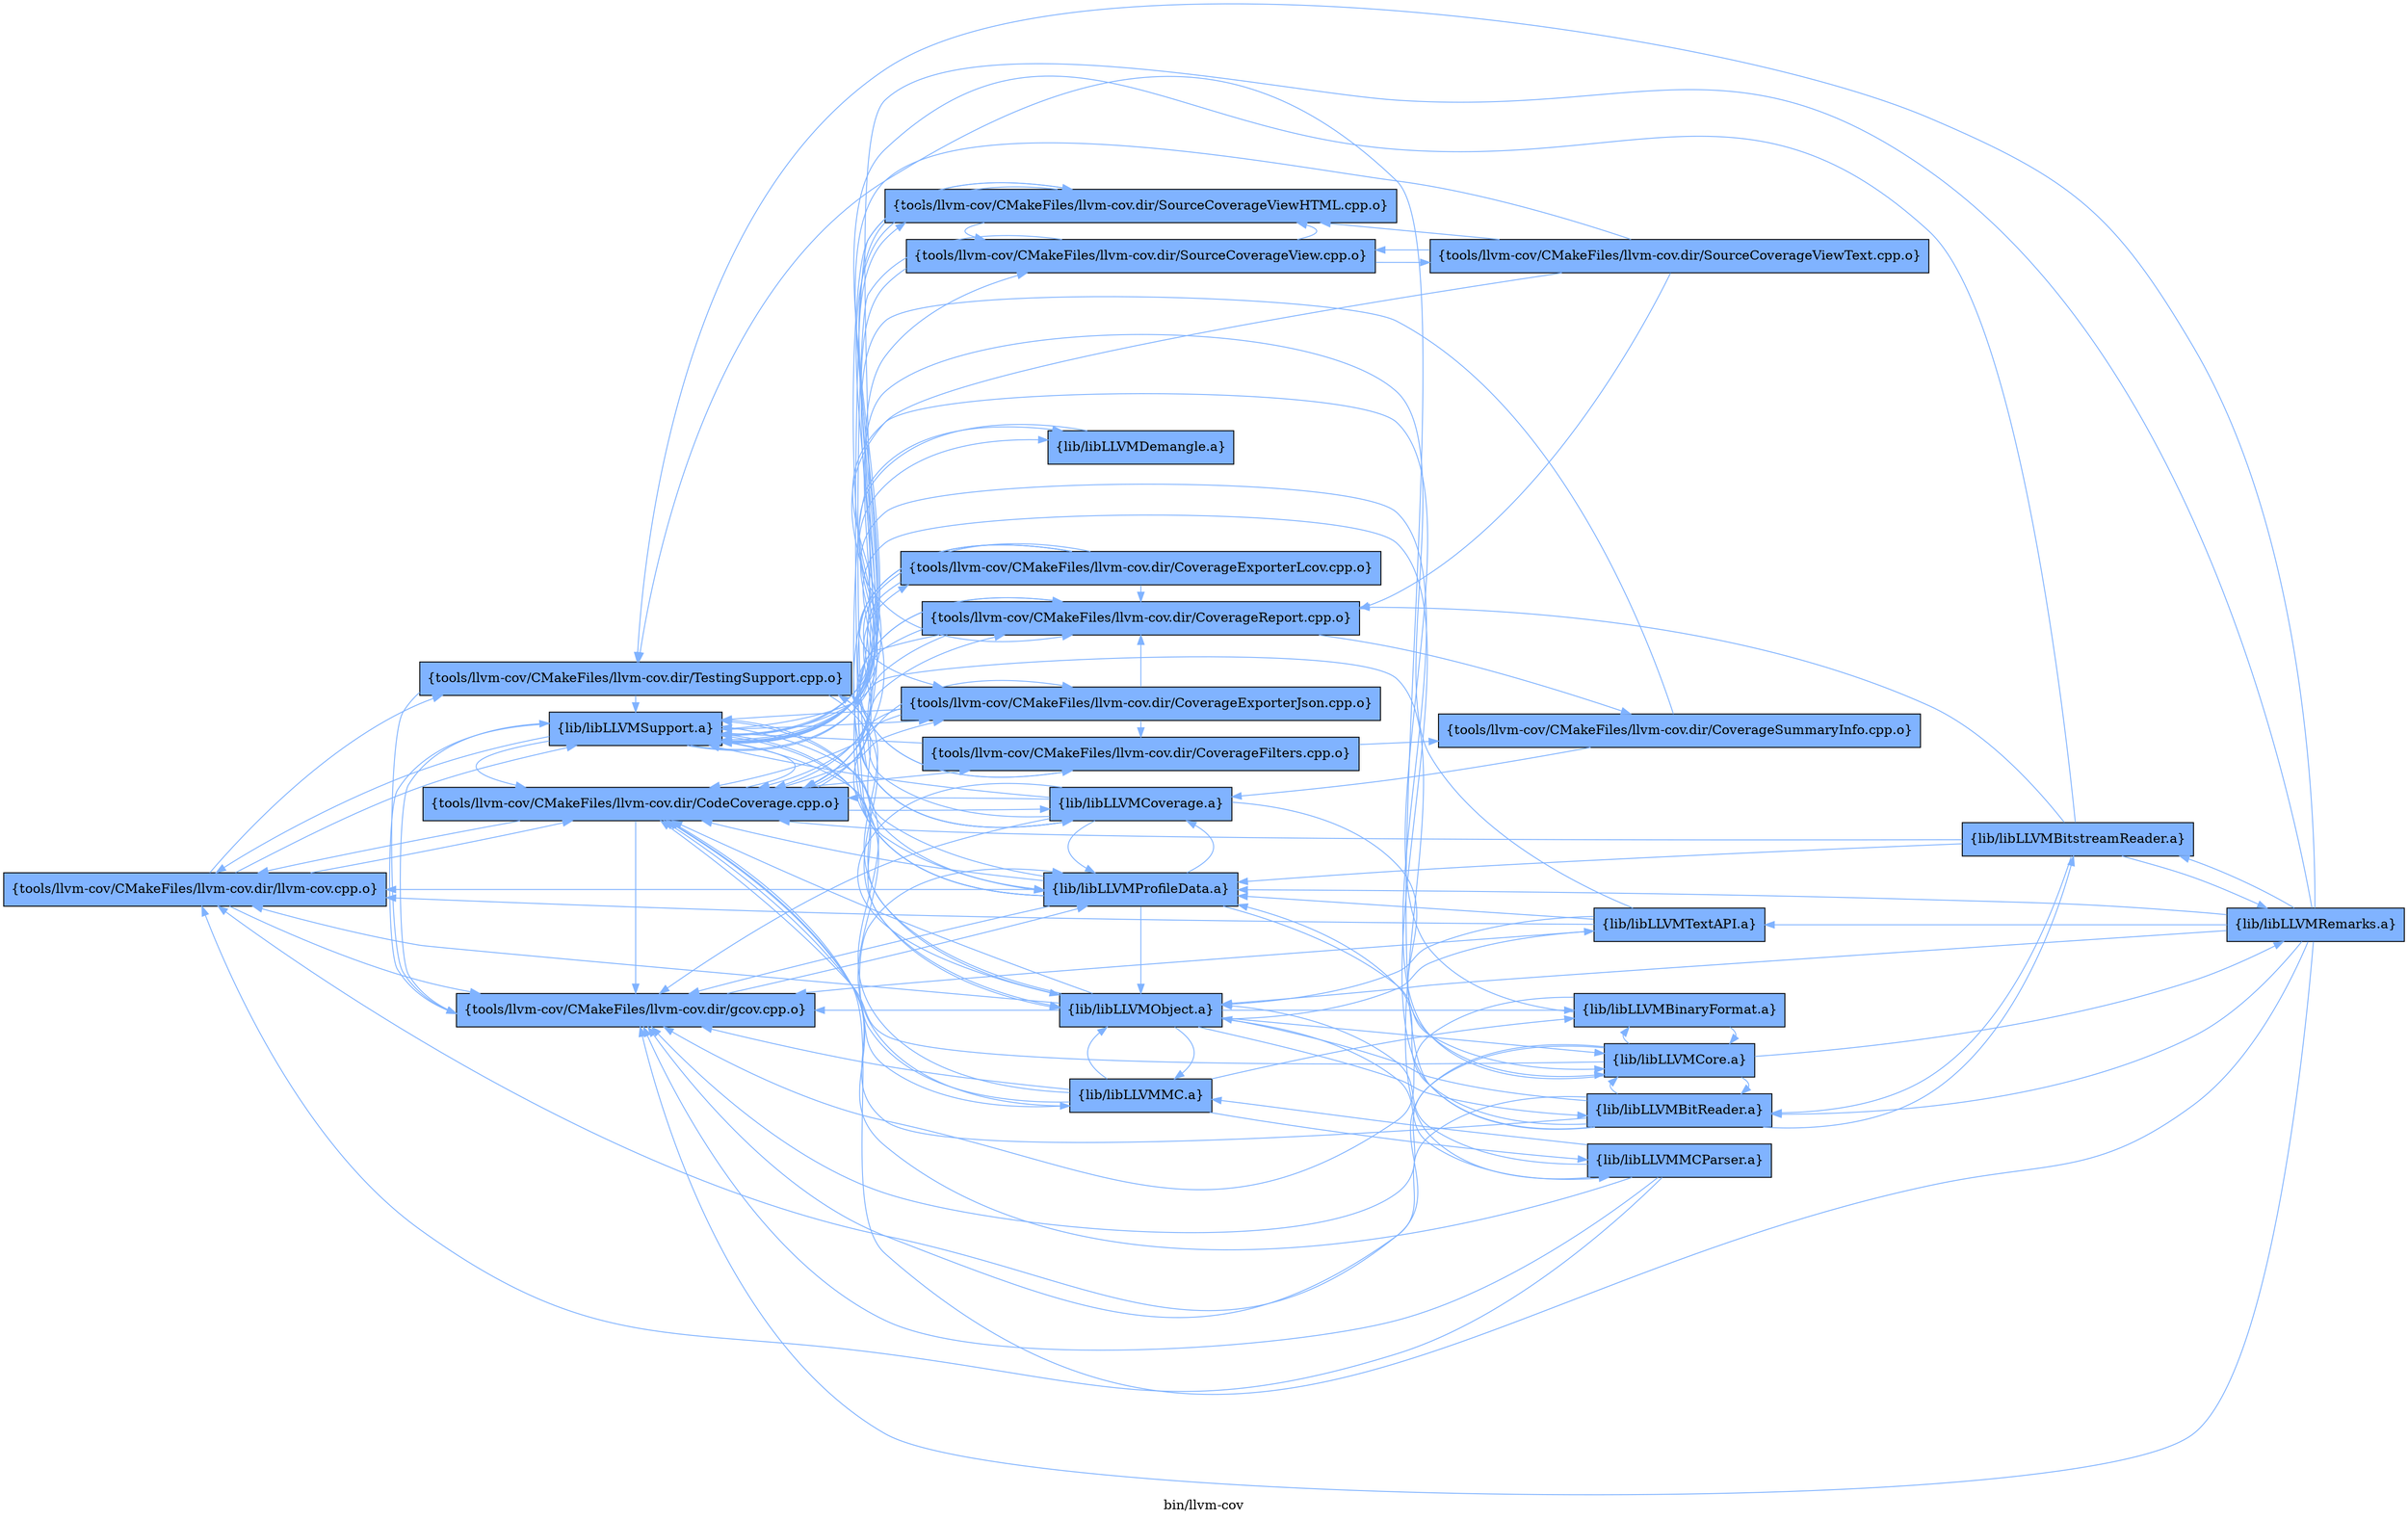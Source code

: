 digraph "bin/llvm-cov" {
	label="bin/llvm-cov";
	rankdir="LR"
	{ rank=same; Node0x55ca70a8e3e8;  }
	{ rank=same; Node0x55ca70a8eb68; Node0x55ca70a8c728; Node0x55ca70a8f108; Node0x55ca70a89f78;  }
	{ rank=same; Node0x55ca70a8bc38; Node0x55ca70a8ce58; Node0x55ca70a8d678; Node0x55ca70a8b418; Node0x55ca70a8bff8; Node0x55ca70a8de98; Node0x55ca70a8a978; Node0x55ca70a8ae78; Node0x55ca70a8f1a8; Node0x55ca70a8e208; Node0x55ca70a8cc78;  }
	{ rank=same; Node0x55ca70a8a478; Node0x55ca70a8c2c8; Node0x55ca70a8ee88; Node0x55ca70a8e2a8; Node0x55ca70a8c638; Node0x55ca70a8c188; Node0x55ca70a8d768;  }

	Node0x55ca70a8e3e8 [shape=record,shape=box,style=filled,fillcolor="0.600000,0.5,1",group=1,label="{tools/llvm-cov/CMakeFiles/llvm-cov.dir/llvm-cov.cpp.o}"];
	Node0x55ca70a8e3e8 -> Node0x55ca70a8eb68[color="0.600000 0.5 1"];
	Node0x55ca70a8e3e8 -> Node0x55ca70a8c728[color="0.600000 0.5 1"];
	Node0x55ca70a8e3e8 -> Node0x55ca70a8f108[color="0.600000 0.5 1"];
	Node0x55ca70a8e3e8 -> Node0x55ca70a89f78[color="0.600000 0.5 1"];
	Node0x55ca70a8eb68 [shape=record,shape=box,style=filled,fillcolor="0.600000,0.5,1",group=1,label="{tools/llvm-cov/CMakeFiles/llvm-cov.dir/gcov.cpp.o}"];
	Node0x55ca70a8eb68 -> Node0x55ca70a89f78[color="0.600000 0.5 1"];
	Node0x55ca70a8eb68 -> Node0x55ca70a8bc38[color="0.600000 0.5 1"];
	Node0x55ca70a8c728 [shape=record,shape=box,style=filled,fillcolor="0.600000,0.5,1",group=1,label="{tools/llvm-cov/CMakeFiles/llvm-cov.dir/CodeCoverage.cpp.o}"];
	Node0x55ca70a8c728 -> Node0x55ca70a8e3e8[color="0.600000 0.5 1"];
	Node0x55ca70a8c728 -> Node0x55ca70a8eb68[color="0.600000 0.5 1"];
	Node0x55ca70a8c728 -> Node0x55ca70a8ce58[color="0.600000 0.5 1"];
	Node0x55ca70a8c728 -> Node0x55ca70a8d678[color="0.600000 0.5 1"];
	Node0x55ca70a8c728 -> Node0x55ca70a8b418[color="0.600000 0.5 1"];
	Node0x55ca70a8c728 -> Node0x55ca70a8bff8[color="0.600000 0.5 1"];
	Node0x55ca70a8c728 -> Node0x55ca70a8de98[color="0.600000 0.5 1"];
	Node0x55ca70a8c728 -> Node0x55ca70a89f78[color="0.600000 0.5 1"];
	Node0x55ca70a8c728 -> Node0x55ca70a8a978[color="0.600000 0.5 1"];
	Node0x55ca70a8f108 [shape=record,shape=box,style=filled,fillcolor="0.600000,0.5,1",group=1,label="{tools/llvm-cov/CMakeFiles/llvm-cov.dir/TestingSupport.cpp.o}"];
	Node0x55ca70a8f108 -> Node0x55ca70a8eb68[color="0.600000 0.5 1"];
	Node0x55ca70a8f108 -> Node0x55ca70a89f78[color="0.600000 0.5 1"];
	Node0x55ca70a8f108 -> Node0x55ca70a8ae78[color="0.600000 0.5 1"];
	Node0x55ca70a8f108 -> Node0x55ca70a8bc38[color="0.600000 0.5 1"];
	Node0x55ca70a89f78 [shape=record,shape=box,style=filled,fillcolor="0.600000,0.5,1",group=1,label="{lib/libLLVMSupport.a}"];
	Node0x55ca70a89f78 -> Node0x55ca70a8e3e8[color="0.600000 0.5 1"];
	Node0x55ca70a89f78 -> Node0x55ca70a8eb68[color="0.600000 0.5 1"];
	Node0x55ca70a89f78 -> Node0x55ca70a8c728[color="0.600000 0.5 1"];
	Node0x55ca70a89f78 -> Node0x55ca70a8ce58[color="0.600000 0.5 1"];
	Node0x55ca70a89f78 -> Node0x55ca70a8ae78[color="0.600000 0.5 1"];
	Node0x55ca70a89f78 -> Node0x55ca70a8f1a8[color="0.600000 0.5 1"];
	Node0x55ca70a89f78 -> Node0x55ca70a8e208[color="0.600000 0.5 1"];
	Node0x55ca70a89f78 -> Node0x55ca70a8bc38[color="0.600000 0.5 1"];
	Node0x55ca70a89f78 -> Node0x55ca70a8cc78[color="0.600000 0.5 1"];
	Node0x55ca70a8bc38 [shape=record,shape=box,style=filled,fillcolor="0.600000,0.5,1",group=1,label="{lib/libLLVMProfileData.a}"];
	Node0x55ca70a8bc38 -> Node0x55ca70a8eb68[color="0.600000 0.5 1"];
	Node0x55ca70a8bc38 -> Node0x55ca70a8ce58[color="0.600000 0.5 1"];
	Node0x55ca70a8bc38 -> Node0x55ca70a8bff8[color="0.600000 0.5 1"];
	Node0x55ca70a8bc38 -> Node0x55ca70a89f78[color="0.600000 0.5 1"];
	Node0x55ca70a8bc38 -> Node0x55ca70a8f1a8[color="0.600000 0.5 1"];
	Node0x55ca70a8bc38 -> Node0x55ca70a8c728[color="0.600000 0.5 1"];
	Node0x55ca70a8bc38 -> Node0x55ca70a8e208[color="0.600000 0.5 1"];
	Node0x55ca70a8bc38 -> Node0x55ca70a8a478[color="0.600000 0.5 1"];
	Node0x55ca70a8bc38 -> Node0x55ca70a8a978[color="0.600000 0.5 1"];
	Node0x55ca70a8bc38 -> Node0x55ca70a8e3e8[color="0.600000 0.5 1"];
	Node0x55ca70a8bc38 -> Node0x55ca70a8ae78[color="0.600000 0.5 1"];
	Node0x55ca70a8ce58 [shape=record,shape=box,style=filled,fillcolor="0.600000,0.5,1",group=1,label="{tools/llvm-cov/CMakeFiles/llvm-cov.dir/CoverageExporterJson.cpp.o}"];
	Node0x55ca70a8ce58 -> Node0x55ca70a8c728[color="0.600000 0.5 1"];
	Node0x55ca70a8ce58 -> Node0x55ca70a8b418[color="0.600000 0.5 1"];
	Node0x55ca70a8ce58 -> Node0x55ca70a8bff8[color="0.600000 0.5 1"];
	Node0x55ca70a8ce58 -> Node0x55ca70a89f78[color="0.600000 0.5 1"];
	Node0x55ca70a8ce58 -> Node0x55ca70a8a978[color="0.600000 0.5 1"];
	Node0x55ca70a8d678 [shape=record,shape=box,style=filled,fillcolor="0.600000,0.5,1",group=1,label="{tools/llvm-cov/CMakeFiles/llvm-cov.dir/CoverageExporterLcov.cpp.o}"];
	Node0x55ca70a8d678 -> Node0x55ca70a8c728[color="0.600000 0.5 1"];
	Node0x55ca70a8d678 -> Node0x55ca70a8ce58[color="0.600000 0.5 1"];
	Node0x55ca70a8d678 -> Node0x55ca70a8b418[color="0.600000 0.5 1"];
	Node0x55ca70a8d678 -> Node0x55ca70a8bff8[color="0.600000 0.5 1"];
	Node0x55ca70a8d678 -> Node0x55ca70a89f78[color="0.600000 0.5 1"];
	Node0x55ca70a8d678 -> Node0x55ca70a8a978[color="0.600000 0.5 1"];
	Node0x55ca70a8b418 [shape=record,shape=box,style=filled,fillcolor="0.600000,0.5,1",group=1,label="{tools/llvm-cov/CMakeFiles/llvm-cov.dir/CoverageFilters.cpp.o}"];
	Node0x55ca70a8b418 -> Node0x55ca70a8c2c8[color="0.600000 0.5 1"];
	Node0x55ca70a8b418 -> Node0x55ca70a89f78[color="0.600000 0.5 1"];
	Node0x55ca70a8bff8 [shape=record,shape=box,style=filled,fillcolor="0.600000,0.5,1",group=1,label="{tools/llvm-cov/CMakeFiles/llvm-cov.dir/CoverageReport.cpp.o}"];
	Node0x55ca70a8bff8 -> Node0x55ca70a8c728[color="0.600000 0.5 1"];
	Node0x55ca70a8bff8 -> Node0x55ca70a8b418[color="0.600000 0.5 1"];
	Node0x55ca70a8bff8 -> Node0x55ca70a8c2c8[color="0.600000 0.5 1"];
	Node0x55ca70a8bff8 -> Node0x55ca70a89f78[color="0.600000 0.5 1"];
	Node0x55ca70a8bff8 -> Node0x55ca70a8a978[color="0.600000 0.5 1"];
	Node0x55ca70a8de98 [shape=record,shape=box,style=filled,fillcolor="0.600000,0.5,1",group=1,label="{tools/llvm-cov/CMakeFiles/llvm-cov.dir/SourceCoverageView.cpp.o}"];
	Node0x55ca70a8de98 -> Node0x55ca70a8e208[color="0.600000 0.5 1"];
	Node0x55ca70a8de98 -> Node0x55ca70a8ee88[color="0.600000 0.5 1"];
	Node0x55ca70a8de98 -> Node0x55ca70a89f78[color="0.600000 0.5 1"];
	Node0x55ca70a8de98 -> Node0x55ca70a8a978[color="0.600000 0.5 1"];
	Node0x55ca70a8a978 [shape=record,shape=box,style=filled,fillcolor="0.600000,0.5,1",group=1,label="{lib/libLLVMCoverage.a}"];
	Node0x55ca70a8a978 -> Node0x55ca70a8eb68[color="0.600000 0.5 1"];
	Node0x55ca70a8a978 -> Node0x55ca70a8c728[color="0.600000 0.5 1"];
	Node0x55ca70a8a978 -> Node0x55ca70a89f78[color="0.600000 0.5 1"];
	Node0x55ca70a8a978 -> Node0x55ca70a8a478[color="0.600000 0.5 1"];
	Node0x55ca70a8a978 -> Node0x55ca70a8ae78[color="0.600000 0.5 1"];
	Node0x55ca70a8a978 -> Node0x55ca70a8bc38[color="0.600000 0.5 1"];
	Node0x55ca70a8a978 -> Node0x55ca70a8f108[color="0.600000 0.5 1"];
	Node0x55ca70a8c2c8 [shape=record,shape=box,style=filled,fillcolor="0.600000,0.5,1",group=1,label="{tools/llvm-cov/CMakeFiles/llvm-cov.dir/CoverageSummaryInfo.cpp.o}"];
	Node0x55ca70a8c2c8 -> Node0x55ca70a89f78[color="0.600000 0.5 1"];
	Node0x55ca70a8c2c8 -> Node0x55ca70a8a978[color="0.600000 0.5 1"];
	Node0x55ca70a8e208 [shape=record,shape=box,style=filled,fillcolor="0.600000,0.5,1",group=1,label="{tools/llvm-cov/CMakeFiles/llvm-cov.dir/SourceCoverageViewHTML.cpp.o}"];
	Node0x55ca70a8e208 -> Node0x55ca70a8c728[color="0.600000 0.5 1"];
	Node0x55ca70a8e208 -> Node0x55ca70a8bff8[color="0.600000 0.5 1"];
	Node0x55ca70a8e208 -> Node0x55ca70a8de98[color="0.600000 0.5 1"];
	Node0x55ca70a8e208 -> Node0x55ca70a89f78[color="0.600000 0.5 1"];
	Node0x55ca70a8ee88 [shape=record,shape=box,style=filled,fillcolor="0.600000,0.5,1",group=1,label="{tools/llvm-cov/CMakeFiles/llvm-cov.dir/SourceCoverageViewText.cpp.o}"];
	Node0x55ca70a8ee88 -> Node0x55ca70a8c728[color="0.600000 0.5 1"];
	Node0x55ca70a8ee88 -> Node0x55ca70a8bff8[color="0.600000 0.5 1"];
	Node0x55ca70a8ee88 -> Node0x55ca70a8de98[color="0.600000 0.5 1"];
	Node0x55ca70a8ee88 -> Node0x55ca70a8e208[color="0.600000 0.5 1"];
	Node0x55ca70a8ee88 -> Node0x55ca70a89f78[color="0.600000 0.5 1"];
	Node0x55ca70a8ae78 [shape=record,shape=box,style=filled,fillcolor="0.600000,0.5,1",group=1,label="{lib/libLLVMObject.a}"];
	Node0x55ca70a8ae78 -> Node0x55ca70a8eb68[color="0.600000 0.5 1"];
	Node0x55ca70a8ae78 -> Node0x55ca70a8f108[color="0.600000 0.5 1"];
	Node0x55ca70a8ae78 -> Node0x55ca70a89f78[color="0.600000 0.5 1"];
	Node0x55ca70a8ae78 -> Node0x55ca70a8e2a8[color="0.600000 0.5 1"];
	Node0x55ca70a8ae78 -> Node0x55ca70a8cc78[color="0.600000 0.5 1"];
	Node0x55ca70a8ae78 -> Node0x55ca70a8a478[color="0.600000 0.5 1"];
	Node0x55ca70a8ae78 -> Node0x55ca70a8c638[color="0.600000 0.5 1"];
	Node0x55ca70a8ae78 -> Node0x55ca70a8c188[color="0.600000 0.5 1"];
	Node0x55ca70a8ae78 -> Node0x55ca70a8e3e8[color="0.600000 0.5 1"];
	Node0x55ca70a8ae78 -> Node0x55ca70a8c728[color="0.600000 0.5 1"];
	Node0x55ca70a8ae78 -> Node0x55ca70a8d768[color="0.600000 0.5 1"];
	Node0x55ca70a8e2a8 [shape=record,shape=box,style=filled,fillcolor="0.600000,0.5,1",group=1,label="{lib/libLLVMBinaryFormat.a}"];
	Node0x55ca70a8e2a8 -> Node0x55ca70a8a478[color="0.600000 0.5 1"];
	Node0x55ca70a8e2a8 -> Node0x55ca70a8eb68[color="0.600000 0.5 1"];
	Node0x55ca70a8e2a8 -> Node0x55ca70a89f78[color="0.600000 0.5 1"];
	Node0x55ca70a8cc78 [shape=record,shape=box,style=filled,fillcolor="0.600000,0.5,1",group=1,label="{lib/libLLVMMC.a}"];
	Node0x55ca70a8cc78 -> Node0x55ca70a89f78[color="0.600000 0.5 1"];
	Node0x55ca70a8cc78 -> Node0x55ca70a8ae78[color="0.600000 0.5 1"];
	Node0x55ca70a8cc78 -> Node0x55ca70a8eb68[color="0.600000 0.5 1"];
	Node0x55ca70a8cc78 -> Node0x55ca70a8bc38[color="0.600000 0.5 1"];
	Node0x55ca70a8cc78 -> Node0x55ca70a8c188[color="0.600000 0.5 1"];
	Node0x55ca70a8cc78 -> Node0x55ca70a8e2a8[color="0.600000 0.5 1"];
	Node0x55ca70a8cc78 -> Node0x55ca70a8c728[color="0.600000 0.5 1"];
	Node0x55ca70a8a478 [shape=record,shape=box,style=filled,fillcolor="0.600000,0.5,1",group=1,label="{lib/libLLVMCore.a}"];
	Node0x55ca70a8a478 -> Node0x55ca70a89f78[color="0.600000 0.5 1"];
	Node0x55ca70a8a478 -> Node0x55ca70a8c728[color="0.600000 0.5 1"];
	Node0x55ca70a8a478 -> Node0x55ca70a8eb68[color="0.600000 0.5 1"];
	Node0x55ca70a8a478 -> Node0x55ca70a8dd08[color="0.600000 0.5 1"];
	Node0x55ca70a8a478 -> Node0x55ca70a8e3e8[color="0.600000 0.5 1"];
	Node0x55ca70a8a478 -> Node0x55ca70a8e2a8[color="0.600000 0.5 1"];
	Node0x55ca70a8a478 -> Node0x55ca70a8c638[color="0.600000 0.5 1"];
	Node0x55ca70a8c638 [shape=record,shape=box,style=filled,fillcolor="0.600000,0.5,1",group=1,label="{lib/libLLVMBitReader.a}"];
	Node0x55ca70a8c638 -> Node0x55ca70a8eb68[color="0.600000 0.5 1"];
	Node0x55ca70a8c638 -> Node0x55ca70a8f108[color="0.600000 0.5 1"];
	Node0x55ca70a8c638 -> Node0x55ca70a89f78[color="0.600000 0.5 1"];
	Node0x55ca70a8c638 -> Node0x55ca70a8ae78[color="0.600000 0.5 1"];
	Node0x55ca70a8c638 -> Node0x55ca70a8a478[color="0.600000 0.5 1"];
	Node0x55ca70a8c638 -> Node0x55ca70a8bc38[color="0.600000 0.5 1"];
	Node0x55ca70a8c638 -> Node0x55ca70a8ec08[color="0.600000 0.5 1"];
	Node0x55ca70a8c638 -> Node0x55ca70a8c728[color="0.600000 0.5 1"];
	Node0x55ca70a8c188 [shape=record,shape=box,style=filled,fillcolor="0.600000,0.5,1",group=1,label="{lib/libLLVMMCParser.a}"];
	Node0x55ca70a8c188 -> Node0x55ca70a8e3e8[color="0.600000 0.5 1"];
	Node0x55ca70a8c188 -> Node0x55ca70a8eb68[color="0.600000 0.5 1"];
	Node0x55ca70a8c188 -> Node0x55ca70a8c728[color="0.600000 0.5 1"];
	Node0x55ca70a8c188 -> Node0x55ca70a89f78[color="0.600000 0.5 1"];
	Node0x55ca70a8c188 -> Node0x55ca70a8ae78[color="0.600000 0.5 1"];
	Node0x55ca70a8c188 -> Node0x55ca70a8cc78[color="0.600000 0.5 1"];
	Node0x55ca70a8dd08 [shape=record,shape=box,style=filled,fillcolor="0.600000,0.5,1",group=1,label="{lib/libLLVMRemarks.a}"];
	Node0x55ca70a8dd08 -> Node0x55ca70a89f78[color="0.600000 0.5 1"];
	Node0x55ca70a8dd08 -> Node0x55ca70a8c728[color="0.600000 0.5 1"];
	Node0x55ca70a8dd08 -> Node0x55ca70a8c638[color="0.600000 0.5 1"];
	Node0x55ca70a8dd08 -> Node0x55ca70a8f108[color="0.600000 0.5 1"];
	Node0x55ca70a8dd08 -> Node0x55ca70a8eb68[color="0.600000 0.5 1"];
	Node0x55ca70a8dd08 -> Node0x55ca70a8ae78[color="0.600000 0.5 1"];
	Node0x55ca70a8dd08 -> Node0x55ca70a8bc38[color="0.600000 0.5 1"];
	Node0x55ca70a8dd08 -> Node0x55ca70a8ec08[color="0.600000 0.5 1"];
	Node0x55ca70a8dd08 -> Node0x55ca70a8d768[color="0.600000 0.5 1"];
	Node0x55ca70a8d768 [shape=record,shape=box,style=filled,fillcolor="0.600000,0.5,1",group=1,label="{lib/libLLVMTextAPI.a}"];
	Node0x55ca70a8d768 -> Node0x55ca70a89f78[color="0.600000 0.5 1"];
	Node0x55ca70a8d768 -> Node0x55ca70a8e3e8[color="0.600000 0.5 1"];
	Node0x55ca70a8d768 -> Node0x55ca70a8eb68[color="0.600000 0.5 1"];
	Node0x55ca70a8d768 -> Node0x55ca70a8ae78[color="0.600000 0.5 1"];
	Node0x55ca70a8d768 -> Node0x55ca70a8bc38[color="0.600000 0.5 1"];
	Node0x55ca70a8f1a8 [shape=record,shape=box,style=filled,fillcolor="0.600000,0.5,1",group=1,label="{lib/libLLVMDemangle.a}"];
	Node0x55ca70a8f1a8 -> Node0x55ca70a89f78[color="0.600000 0.5 1"];
	Node0x55ca70a8ec08 [shape=record,shape=box,style=filled,fillcolor="0.600000,0.5,1",group=1,label="{lib/libLLVMBitstreamReader.a}"];
	Node0x55ca70a8ec08 -> Node0x55ca70a8c728[color="0.600000 0.5 1"];
	Node0x55ca70a8ec08 -> Node0x55ca70a8bff8[color="0.600000 0.5 1"];
	Node0x55ca70a8ec08 -> Node0x55ca70a89f78[color="0.600000 0.5 1"];
	Node0x55ca70a8ec08 -> Node0x55ca70a8bc38[color="0.600000 0.5 1"];
	Node0x55ca70a8ec08 -> Node0x55ca70a8c638[color="0.600000 0.5 1"];
	Node0x55ca70a8ec08 -> Node0x55ca70a8dd08[color="0.600000 0.5 1"];
}
